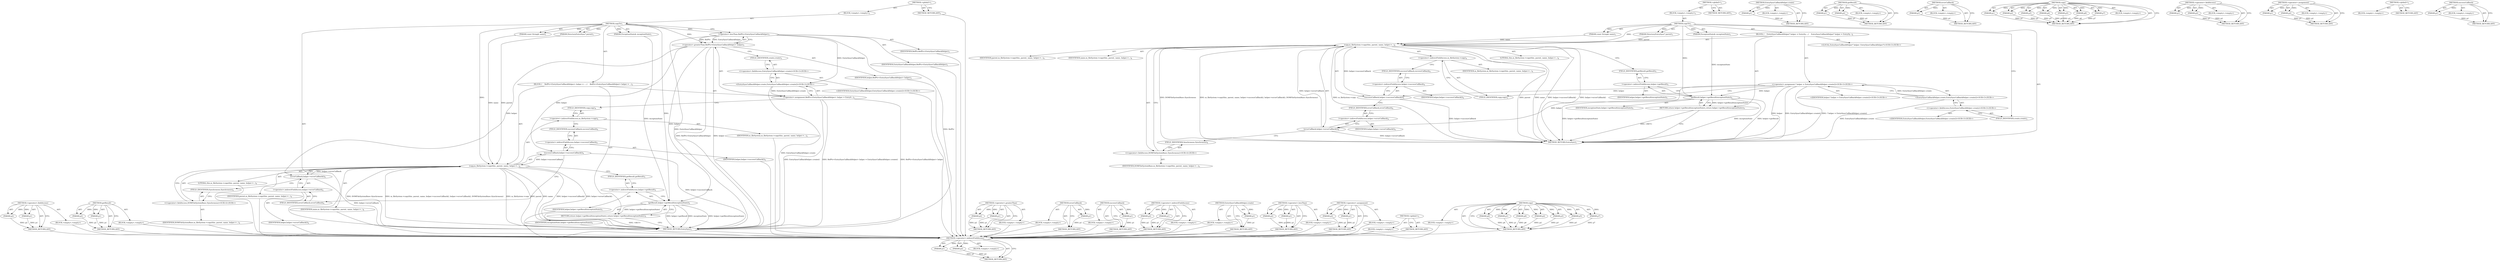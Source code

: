 digraph "successCallback" {
vulnerable_89 [label=<(METHOD,&lt;operator&gt;.fieldAccess)>];
vulnerable_90 [label=<(PARAM,p1)>];
vulnerable_91 [label=<(PARAM,p2)>];
vulnerable_92 [label=<(BLOCK,&lt;empty&gt;,&lt;empty&gt;)>];
vulnerable_93 [label=<(METHOD_RETURN,ANY)>];
vulnerable_117 [label=<(METHOD,getResult)>];
vulnerable_118 [label=<(PARAM,p1)>];
vulnerable_119 [label=<(PARAM,p2)>];
vulnerable_120 [label=<(BLOCK,&lt;empty&gt;,&lt;empty&gt;)>];
vulnerable_121 [label=<(METHOD_RETURN,ANY)>];
vulnerable_6 [label=<(METHOD,&lt;global&gt;)<SUB>1</SUB>>];
vulnerable_7 [label=<(BLOCK,&lt;empty&gt;,&lt;empty&gt;)<SUB>1</SUB>>];
vulnerable_8 [label=<(METHOD,copyTo)<SUB>1</SUB>>];
vulnerable_9 [label=<(PARAM,DirectoryEntrySync* parent)<SUB>1</SUB>>];
vulnerable_10 [label=<(PARAM,const String&amp; name)<SUB>1</SUB>>];
vulnerable_11 [label=<(PARAM,ExceptionState&amp; exceptionState)<SUB>1</SUB>>];
vulnerable_12 [label=<(BLOCK,{
    RefPtr&lt;EntrySyncCallbackHelper&gt; helper = ...,{
    RefPtr&lt;EntrySyncCallbackHelper&gt; helper = ...)<SUB>2</SUB>>];
vulnerable_13 [label=<(&lt;operator&gt;.assignment,RefPtr&lt;EntrySyncCallbackHelper&gt; helper = EntryS...)<SUB>3</SUB>>];
vulnerable_14 [label=<(&lt;operator&gt;.greaterThan,RefPtr&lt;EntrySyncCallbackHelper&gt; helper)<SUB>3</SUB>>];
vulnerable_15 [label=<(&lt;operator&gt;.lessThan,RefPtr&lt;EntrySyncCallbackHelper)<SUB>3</SUB>>];
vulnerable_16 [label=<(IDENTIFIER,RefPtr,RefPtr&lt;EntrySyncCallbackHelper)<SUB>3</SUB>>];
vulnerable_17 [label=<(IDENTIFIER,EntrySyncCallbackHelper,RefPtr&lt;EntrySyncCallbackHelper)<SUB>3</SUB>>];
vulnerable_18 [label=<(IDENTIFIER,helper,RefPtr&lt;EntrySyncCallbackHelper&gt; helper)<SUB>3</SUB>>];
vulnerable_19 [label="<(EntrySyncCallbackHelper.create,EntrySyncCallbackHelper::create())<SUB>3</SUB>>"];
vulnerable_20 [label="<(&lt;operator&gt;.fieldAccess,EntrySyncCallbackHelper::create)<SUB>3</SUB>>"];
vulnerable_21 [label="<(IDENTIFIER,EntrySyncCallbackHelper,EntrySyncCallbackHelper::create())<SUB>3</SUB>>"];
vulnerable_22 [label=<(FIELD_IDENTIFIER,create,create)<SUB>3</SUB>>];
vulnerable_23 [label=<(copy,m_fileSystem-&gt;copy(this, parent, name, helper-&gt;...)<SUB>4</SUB>>];
vulnerable_24 [label=<(&lt;operator&gt;.indirectFieldAccess,m_fileSystem-&gt;copy)<SUB>4</SUB>>];
vulnerable_25 [label=<(IDENTIFIER,m_fileSystem,m_fileSystem-&gt;copy(this, parent, name, helper-&gt;...)<SUB>4</SUB>>];
vulnerable_26 [label=<(FIELD_IDENTIFIER,copy,copy)<SUB>4</SUB>>];
vulnerable_27 [label=<(LITERAL,this,m_fileSystem-&gt;copy(this, parent, name, helper-&gt;...)<SUB>4</SUB>>];
vulnerable_28 [label=<(IDENTIFIER,parent,m_fileSystem-&gt;copy(this, parent, name, helper-&gt;...)<SUB>4</SUB>>];
vulnerable_29 [label=<(IDENTIFIER,name,m_fileSystem-&gt;copy(this, parent, name, helper-&gt;...)<SUB>4</SUB>>];
vulnerable_30 [label=<(successCallback,helper-&gt;successCallback())<SUB>4</SUB>>];
vulnerable_31 [label=<(&lt;operator&gt;.indirectFieldAccess,helper-&gt;successCallback)<SUB>4</SUB>>];
vulnerable_32 [label=<(IDENTIFIER,helper,helper-&gt;successCallback())<SUB>4</SUB>>];
vulnerable_33 [label=<(FIELD_IDENTIFIER,successCallback,successCallback)<SUB>4</SUB>>];
vulnerable_34 [label=<(errorCallback,helper-&gt;errorCallback())<SUB>4</SUB>>];
vulnerable_35 [label=<(&lt;operator&gt;.indirectFieldAccess,helper-&gt;errorCallback)<SUB>4</SUB>>];
vulnerable_36 [label=<(IDENTIFIER,helper,helper-&gt;errorCallback())<SUB>4</SUB>>];
vulnerable_37 [label=<(FIELD_IDENTIFIER,errorCallback,errorCallback)<SUB>4</SUB>>];
vulnerable_38 [label="<(&lt;operator&gt;.fieldAccess,DOMFileSystemBase::Synchronous)<SUB>4</SUB>>"];
vulnerable_39 [label=<(IDENTIFIER,DOMFileSystemBase,m_fileSystem-&gt;copy(this, parent, name, helper-&gt;...)<SUB>4</SUB>>];
vulnerable_40 [label=<(FIELD_IDENTIFIER,Synchronous,Synchronous)<SUB>4</SUB>>];
vulnerable_41 [label=<(RETURN,return helper-&gt;getResult(exceptionState);,return helper-&gt;getResult(exceptionState);)<SUB>5</SUB>>];
vulnerable_42 [label=<(getResult,helper-&gt;getResult(exceptionState))<SUB>5</SUB>>];
vulnerable_43 [label=<(&lt;operator&gt;.indirectFieldAccess,helper-&gt;getResult)<SUB>5</SUB>>];
vulnerable_44 [label=<(IDENTIFIER,helper,helper-&gt;getResult(exceptionState))<SUB>5</SUB>>];
vulnerable_45 [label=<(FIELD_IDENTIFIER,getResult,getResult)<SUB>5</SUB>>];
vulnerable_46 [label=<(IDENTIFIER,exceptionState,helper-&gt;getResult(exceptionState))<SUB>5</SUB>>];
vulnerable_47 [label=<(METHOD_RETURN,EntrySync)<SUB>1</SUB>>];
vulnerable_49 [label=<(METHOD_RETURN,ANY)<SUB>1</SUB>>];
vulnerable_75 [label=<(METHOD,&lt;operator&gt;.greaterThan)>];
vulnerable_76 [label=<(PARAM,p1)>];
vulnerable_77 [label=<(PARAM,p2)>];
vulnerable_78 [label=<(BLOCK,&lt;empty&gt;,&lt;empty&gt;)>];
vulnerable_79 [label=<(METHOD_RETURN,ANY)>];
vulnerable_113 [label=<(METHOD,errorCallback)>];
vulnerable_114 [label=<(PARAM,p1)>];
vulnerable_115 [label=<(BLOCK,&lt;empty&gt;,&lt;empty&gt;)>];
vulnerable_116 [label=<(METHOD_RETURN,ANY)>];
vulnerable_109 [label=<(METHOD,successCallback)>];
vulnerable_110 [label=<(PARAM,p1)>];
vulnerable_111 [label=<(BLOCK,&lt;empty&gt;,&lt;empty&gt;)>];
vulnerable_112 [label=<(METHOD_RETURN,ANY)>];
vulnerable_104 [label=<(METHOD,&lt;operator&gt;.indirectFieldAccess)>];
vulnerable_105 [label=<(PARAM,p1)>];
vulnerable_106 [label=<(PARAM,p2)>];
vulnerable_107 [label=<(BLOCK,&lt;empty&gt;,&lt;empty&gt;)>];
vulnerable_108 [label=<(METHOD_RETURN,ANY)>];
vulnerable_85 [label=<(METHOD,EntrySyncCallbackHelper.create)>];
vulnerable_86 [label=<(PARAM,p1)>];
vulnerable_87 [label=<(BLOCK,&lt;empty&gt;,&lt;empty&gt;)>];
vulnerable_88 [label=<(METHOD_RETURN,ANY)>];
vulnerable_80 [label=<(METHOD,&lt;operator&gt;.lessThan)>];
vulnerable_81 [label=<(PARAM,p1)>];
vulnerable_82 [label=<(PARAM,p2)>];
vulnerable_83 [label=<(BLOCK,&lt;empty&gt;,&lt;empty&gt;)>];
vulnerable_84 [label=<(METHOD_RETURN,ANY)>];
vulnerable_70 [label=<(METHOD,&lt;operator&gt;.assignment)>];
vulnerable_71 [label=<(PARAM,p1)>];
vulnerable_72 [label=<(PARAM,p2)>];
vulnerable_73 [label=<(BLOCK,&lt;empty&gt;,&lt;empty&gt;)>];
vulnerable_74 [label=<(METHOD_RETURN,ANY)>];
vulnerable_64 [label=<(METHOD,&lt;global&gt;)<SUB>1</SUB>>];
vulnerable_65 [label=<(BLOCK,&lt;empty&gt;,&lt;empty&gt;)>];
vulnerable_66 [label=<(METHOD_RETURN,ANY)>];
vulnerable_94 [label=<(METHOD,copy)>];
vulnerable_95 [label=<(PARAM,p1)>];
vulnerable_96 [label=<(PARAM,p2)>];
vulnerable_97 [label=<(PARAM,p3)>];
vulnerable_98 [label=<(PARAM,p4)>];
vulnerable_99 [label=<(PARAM,p5)>];
vulnerable_100 [label=<(PARAM,p6)>];
vulnerable_101 [label=<(PARAM,p7)>];
vulnerable_102 [label=<(BLOCK,&lt;empty&gt;,&lt;empty&gt;)>];
vulnerable_103 [label=<(METHOD_RETURN,ANY)>];
fixed_93 [label=<(METHOD,&lt;operator&gt;.indirectFieldAccess)>];
fixed_94 [label=<(PARAM,p1)>];
fixed_95 [label=<(PARAM,p2)>];
fixed_96 [label=<(BLOCK,&lt;empty&gt;,&lt;empty&gt;)>];
fixed_97 [label=<(METHOD_RETURN,ANY)>];
fixed_6 [label=<(METHOD,&lt;global&gt;)<SUB>1</SUB>>];
fixed_7 [label=<(BLOCK,&lt;empty&gt;,&lt;empty&gt;)<SUB>1</SUB>>];
fixed_8 [label=<(METHOD,copyTo)<SUB>1</SUB>>];
fixed_9 [label=<(PARAM,DirectoryEntrySync* parent)<SUB>1</SUB>>];
fixed_10 [label=<(PARAM,const String&amp; name)<SUB>1</SUB>>];
fixed_11 [label=<(PARAM,ExceptionState&amp; exceptionState)<SUB>1</SUB>>];
fixed_12 [label=<(BLOCK,{
    EntrySyncCallbackHelper* helper = EntrySy...,{
    EntrySyncCallbackHelper* helper = EntrySy...)<SUB>2</SUB>>];
fixed_13 [label="<(LOCAL,EntrySyncCallbackHelper* helper: EntrySyncCallbackHelper*)<SUB>3</SUB>>"];
fixed_14 [label="<(&lt;operator&gt;.assignment,* helper = EntrySyncCallbackHelper::create())<SUB>3</SUB>>"];
fixed_15 [label="<(IDENTIFIER,helper,* helper = EntrySyncCallbackHelper::create())<SUB>3</SUB>>"];
fixed_16 [label="<(EntrySyncCallbackHelper.create,EntrySyncCallbackHelper::create())<SUB>3</SUB>>"];
fixed_17 [label="<(&lt;operator&gt;.fieldAccess,EntrySyncCallbackHelper::create)<SUB>3</SUB>>"];
fixed_18 [label="<(IDENTIFIER,EntrySyncCallbackHelper,EntrySyncCallbackHelper::create())<SUB>3</SUB>>"];
fixed_19 [label=<(FIELD_IDENTIFIER,create,create)<SUB>3</SUB>>];
fixed_20 [label=<(copy,m_fileSystem-&gt;copy(this, parent, name, helper-&gt;...)<SUB>4</SUB>>];
fixed_21 [label=<(&lt;operator&gt;.indirectFieldAccess,m_fileSystem-&gt;copy)<SUB>4</SUB>>];
fixed_22 [label=<(IDENTIFIER,m_fileSystem,m_fileSystem-&gt;copy(this, parent, name, helper-&gt;...)<SUB>4</SUB>>];
fixed_23 [label=<(FIELD_IDENTIFIER,copy,copy)<SUB>4</SUB>>];
fixed_24 [label=<(LITERAL,this,m_fileSystem-&gt;copy(this, parent, name, helper-&gt;...)<SUB>4</SUB>>];
fixed_25 [label=<(IDENTIFIER,parent,m_fileSystem-&gt;copy(this, parent, name, helper-&gt;...)<SUB>4</SUB>>];
fixed_26 [label=<(IDENTIFIER,name,m_fileSystem-&gt;copy(this, parent, name, helper-&gt;...)<SUB>4</SUB>>];
fixed_27 [label=<(successCallback,helper-&gt;successCallback())<SUB>4</SUB>>];
fixed_28 [label=<(&lt;operator&gt;.indirectFieldAccess,helper-&gt;successCallback)<SUB>4</SUB>>];
fixed_29 [label=<(IDENTIFIER,helper,helper-&gt;successCallback())<SUB>4</SUB>>];
fixed_30 [label=<(FIELD_IDENTIFIER,successCallback,successCallback)<SUB>4</SUB>>];
fixed_31 [label=<(errorCallback,helper-&gt;errorCallback())<SUB>4</SUB>>];
fixed_32 [label=<(&lt;operator&gt;.indirectFieldAccess,helper-&gt;errorCallback)<SUB>4</SUB>>];
fixed_33 [label=<(IDENTIFIER,helper,helper-&gt;errorCallback())<SUB>4</SUB>>];
fixed_34 [label=<(FIELD_IDENTIFIER,errorCallback,errorCallback)<SUB>4</SUB>>];
fixed_35 [label="<(&lt;operator&gt;.fieldAccess,DOMFileSystemBase::Synchronous)<SUB>4</SUB>>"];
fixed_36 [label=<(IDENTIFIER,DOMFileSystemBase,m_fileSystem-&gt;copy(this, parent, name, helper-&gt;...)<SUB>4</SUB>>];
fixed_37 [label=<(FIELD_IDENTIFIER,Synchronous,Synchronous)<SUB>4</SUB>>];
fixed_38 [label=<(RETURN,return helper-&gt;getResult(exceptionState);,return helper-&gt;getResult(exceptionState);)<SUB>5</SUB>>];
fixed_39 [label=<(getResult,helper-&gt;getResult(exceptionState))<SUB>5</SUB>>];
fixed_40 [label=<(&lt;operator&gt;.indirectFieldAccess,helper-&gt;getResult)<SUB>5</SUB>>];
fixed_41 [label=<(IDENTIFIER,helper,helper-&gt;getResult(exceptionState))<SUB>5</SUB>>];
fixed_42 [label=<(FIELD_IDENTIFIER,getResult,getResult)<SUB>5</SUB>>];
fixed_43 [label=<(IDENTIFIER,exceptionState,helper-&gt;getResult(exceptionState))<SUB>5</SUB>>];
fixed_44 [label=<(METHOD_RETURN,EntrySync)<SUB>1</SUB>>];
fixed_46 [label=<(METHOD_RETURN,ANY)<SUB>1</SUB>>];
fixed_74 [label=<(METHOD,EntrySyncCallbackHelper.create)>];
fixed_75 [label=<(PARAM,p1)>];
fixed_76 [label=<(BLOCK,&lt;empty&gt;,&lt;empty&gt;)>];
fixed_77 [label=<(METHOD_RETURN,ANY)>];
fixed_106 [label=<(METHOD,getResult)>];
fixed_107 [label=<(PARAM,p1)>];
fixed_108 [label=<(PARAM,p2)>];
fixed_109 [label=<(BLOCK,&lt;empty&gt;,&lt;empty&gt;)>];
fixed_110 [label=<(METHOD_RETURN,ANY)>];
fixed_102 [label=<(METHOD,errorCallback)>];
fixed_103 [label=<(PARAM,p1)>];
fixed_104 [label=<(BLOCK,&lt;empty&gt;,&lt;empty&gt;)>];
fixed_105 [label=<(METHOD_RETURN,ANY)>];
fixed_83 [label=<(METHOD,copy)>];
fixed_84 [label=<(PARAM,p1)>];
fixed_85 [label=<(PARAM,p2)>];
fixed_86 [label=<(PARAM,p3)>];
fixed_87 [label=<(PARAM,p4)>];
fixed_88 [label=<(PARAM,p5)>];
fixed_89 [label=<(PARAM,p6)>];
fixed_90 [label=<(PARAM,p7)>];
fixed_91 [label=<(BLOCK,&lt;empty&gt;,&lt;empty&gt;)>];
fixed_92 [label=<(METHOD_RETURN,ANY)>];
fixed_78 [label=<(METHOD,&lt;operator&gt;.fieldAccess)>];
fixed_79 [label=<(PARAM,p1)>];
fixed_80 [label=<(PARAM,p2)>];
fixed_81 [label=<(BLOCK,&lt;empty&gt;,&lt;empty&gt;)>];
fixed_82 [label=<(METHOD_RETURN,ANY)>];
fixed_69 [label=<(METHOD,&lt;operator&gt;.assignment)>];
fixed_70 [label=<(PARAM,p1)>];
fixed_71 [label=<(PARAM,p2)>];
fixed_72 [label=<(BLOCK,&lt;empty&gt;,&lt;empty&gt;)>];
fixed_73 [label=<(METHOD_RETURN,ANY)>];
fixed_63 [label=<(METHOD,&lt;global&gt;)<SUB>1</SUB>>];
fixed_64 [label=<(BLOCK,&lt;empty&gt;,&lt;empty&gt;)>];
fixed_65 [label=<(METHOD_RETURN,ANY)>];
fixed_98 [label=<(METHOD,successCallback)>];
fixed_99 [label=<(PARAM,p1)>];
fixed_100 [label=<(BLOCK,&lt;empty&gt;,&lt;empty&gt;)>];
fixed_101 [label=<(METHOD_RETURN,ANY)>];
vulnerable_89 -> vulnerable_90  [key=0, label="AST: "];
vulnerable_89 -> vulnerable_90  [key=1, label="DDG: "];
vulnerable_89 -> vulnerable_92  [key=0, label="AST: "];
vulnerable_89 -> vulnerable_91  [key=0, label="AST: "];
vulnerable_89 -> vulnerable_91  [key=1, label="DDG: "];
vulnerable_89 -> vulnerable_93  [key=0, label="AST: "];
vulnerable_89 -> vulnerable_93  [key=1, label="CFG: "];
vulnerable_90 -> vulnerable_93  [key=0, label="DDG: p1"];
vulnerable_91 -> vulnerable_93  [key=0, label="DDG: p2"];
vulnerable_92 -> fixed_93  [key=0];
vulnerable_93 -> fixed_93  [key=0];
vulnerable_117 -> vulnerable_118  [key=0, label="AST: "];
vulnerable_117 -> vulnerable_118  [key=1, label="DDG: "];
vulnerable_117 -> vulnerable_120  [key=0, label="AST: "];
vulnerable_117 -> vulnerable_119  [key=0, label="AST: "];
vulnerable_117 -> vulnerable_119  [key=1, label="DDG: "];
vulnerable_117 -> vulnerable_121  [key=0, label="AST: "];
vulnerable_117 -> vulnerable_121  [key=1, label="CFG: "];
vulnerable_118 -> vulnerable_121  [key=0, label="DDG: p1"];
vulnerable_119 -> vulnerable_121  [key=0, label="DDG: p2"];
vulnerable_120 -> fixed_93  [key=0];
vulnerable_121 -> fixed_93  [key=0];
vulnerable_6 -> vulnerable_7  [key=0, label="AST: "];
vulnerable_6 -> vulnerable_49  [key=0, label="AST: "];
vulnerable_6 -> vulnerable_49  [key=1, label="CFG: "];
vulnerable_7 -> vulnerable_8  [key=0, label="AST: "];
vulnerable_8 -> vulnerable_9  [key=0, label="AST: "];
vulnerable_8 -> vulnerable_9  [key=1, label="DDG: "];
vulnerable_8 -> vulnerable_10  [key=0, label="AST: "];
vulnerable_8 -> vulnerable_10  [key=1, label="DDG: "];
vulnerable_8 -> vulnerable_11  [key=0, label="AST: "];
vulnerable_8 -> vulnerable_11  [key=1, label="DDG: "];
vulnerable_8 -> vulnerable_12  [key=0, label="AST: "];
vulnerable_8 -> vulnerable_47  [key=0, label="AST: "];
vulnerable_8 -> vulnerable_15  [key=0, label="CFG: "];
vulnerable_8 -> vulnerable_15  [key=1, label="DDG: "];
vulnerable_8 -> vulnerable_23  [key=0, label="DDG: "];
vulnerable_8 -> vulnerable_14  [key=0, label="DDG: "];
vulnerable_8 -> vulnerable_42  [key=0, label="DDG: "];
vulnerable_9 -> vulnerable_23  [key=0, label="DDG: parent"];
vulnerable_10 -> vulnerable_23  [key=0, label="DDG: name"];
vulnerable_11 -> vulnerable_42  [key=0, label="DDG: exceptionState"];
vulnerable_12 -> vulnerable_13  [key=0, label="AST: "];
vulnerable_12 -> vulnerable_23  [key=0, label="AST: "];
vulnerable_12 -> vulnerable_41  [key=0, label="AST: "];
vulnerable_13 -> vulnerable_14  [key=0, label="AST: "];
vulnerable_13 -> vulnerable_19  [key=0, label="AST: "];
vulnerable_13 -> vulnerable_26  [key=0, label="CFG: "];
vulnerable_13 -> vulnerable_47  [key=0, label="DDG: RefPtr&lt;EntrySyncCallbackHelper&gt; helper"];
vulnerable_13 -> vulnerable_47  [key=1, label="DDG: EntrySyncCallbackHelper::create()"];
vulnerable_13 -> vulnerable_47  [key=2, label="DDG: RefPtr&lt;EntrySyncCallbackHelper&gt; helper = EntrySyncCallbackHelper::create()"];
vulnerable_14 -> vulnerable_15  [key=0, label="AST: "];
vulnerable_14 -> vulnerable_18  [key=0, label="AST: "];
vulnerable_14 -> vulnerable_22  [key=0, label="CFG: "];
vulnerable_14 -> vulnerable_47  [key=0, label="DDG: RefPtr&lt;EntrySyncCallbackHelper"];
vulnerable_14 -> vulnerable_47  [key=1, label="DDG: helper"];
vulnerable_14 -> vulnerable_30  [key=0, label="DDG: helper"];
vulnerable_14 -> vulnerable_34  [key=0, label="DDG: helper"];
vulnerable_14 -> vulnerable_42  [key=0, label="DDG: helper"];
vulnerable_15 -> vulnerable_16  [key=0, label="AST: "];
vulnerable_15 -> vulnerable_17  [key=0, label="AST: "];
vulnerable_15 -> vulnerable_14  [key=0, label="CFG: "];
vulnerable_15 -> vulnerable_14  [key=1, label="DDG: RefPtr"];
vulnerable_15 -> vulnerable_14  [key=2, label="DDG: EntrySyncCallbackHelper"];
vulnerable_15 -> vulnerable_47  [key=0, label="DDG: EntrySyncCallbackHelper"];
vulnerable_15 -> vulnerable_47  [key=1, label="DDG: RefPtr"];
vulnerable_15 -> vulnerable_19  [key=0, label="DDG: EntrySyncCallbackHelper"];
vulnerable_16 -> fixed_93  [key=0];
vulnerable_17 -> fixed_93  [key=0];
vulnerable_18 -> fixed_93  [key=0];
vulnerable_19 -> vulnerable_20  [key=0, label="AST: "];
vulnerable_19 -> vulnerable_13  [key=0, label="CFG: "];
vulnerable_19 -> vulnerable_13  [key=1, label="DDG: EntrySyncCallbackHelper::create"];
vulnerable_19 -> vulnerable_47  [key=0, label="DDG: EntrySyncCallbackHelper::create"];
vulnerable_20 -> vulnerable_21  [key=0, label="AST: "];
vulnerable_20 -> vulnerable_22  [key=0, label="AST: "];
vulnerable_20 -> vulnerable_19  [key=0, label="CFG: "];
vulnerable_21 -> fixed_93  [key=0];
vulnerable_22 -> vulnerable_20  [key=0, label="CFG: "];
vulnerable_23 -> vulnerable_24  [key=0, label="AST: "];
vulnerable_23 -> vulnerable_27  [key=0, label="AST: "];
vulnerable_23 -> vulnerable_28  [key=0, label="AST: "];
vulnerable_23 -> vulnerable_29  [key=0, label="AST: "];
vulnerable_23 -> vulnerable_30  [key=0, label="AST: "];
vulnerable_23 -> vulnerable_34  [key=0, label="AST: "];
vulnerable_23 -> vulnerable_38  [key=0, label="AST: "];
vulnerable_23 -> vulnerable_45  [key=0, label="CFG: "];
vulnerable_23 -> vulnerable_47  [key=0, label="DDG: m_fileSystem-&gt;copy"];
vulnerable_23 -> vulnerable_47  [key=1, label="DDG: parent"];
vulnerable_23 -> vulnerable_47  [key=2, label="DDG: name"];
vulnerable_23 -> vulnerable_47  [key=3, label="DDG: helper-&gt;successCallback()"];
vulnerable_23 -> vulnerable_47  [key=4, label="DDG: helper-&gt;errorCallback()"];
vulnerable_23 -> vulnerable_47  [key=5, label="DDG: DOMFileSystemBase::Synchronous"];
vulnerable_23 -> vulnerable_47  [key=6, label="DDG: m_fileSystem-&gt;copy(this, parent, name, helper-&gt;successCallback(), helper-&gt;errorCallback(), DOMFileSystemBase::Synchronous)"];
vulnerable_24 -> vulnerable_25  [key=0, label="AST: "];
vulnerable_24 -> vulnerable_26  [key=0, label="AST: "];
vulnerable_24 -> vulnerable_33  [key=0, label="CFG: "];
vulnerable_25 -> fixed_93  [key=0];
vulnerable_26 -> vulnerable_24  [key=0, label="CFG: "];
vulnerable_27 -> fixed_93  [key=0];
vulnerable_28 -> fixed_93  [key=0];
vulnerable_29 -> fixed_93  [key=0];
vulnerable_30 -> vulnerable_31  [key=0, label="AST: "];
vulnerable_30 -> vulnerable_37  [key=0, label="CFG: "];
vulnerable_30 -> vulnerable_47  [key=0, label="DDG: helper-&gt;successCallback"];
vulnerable_30 -> vulnerable_23  [key=0, label="DDG: helper-&gt;successCallback"];
vulnerable_31 -> vulnerable_32  [key=0, label="AST: "];
vulnerable_31 -> vulnerable_33  [key=0, label="AST: "];
vulnerable_31 -> vulnerable_30  [key=0, label="CFG: "];
vulnerable_32 -> fixed_93  [key=0];
vulnerable_33 -> vulnerable_31  [key=0, label="CFG: "];
vulnerable_34 -> vulnerable_35  [key=0, label="AST: "];
vulnerable_34 -> vulnerable_40  [key=0, label="CFG: "];
vulnerable_34 -> vulnerable_47  [key=0, label="DDG: helper-&gt;errorCallback"];
vulnerable_34 -> vulnerable_23  [key=0, label="DDG: helper-&gt;errorCallback"];
vulnerable_35 -> vulnerable_36  [key=0, label="AST: "];
vulnerable_35 -> vulnerable_37  [key=0, label="AST: "];
vulnerable_35 -> vulnerable_34  [key=0, label="CFG: "];
vulnerable_36 -> fixed_93  [key=0];
vulnerable_37 -> vulnerable_35  [key=0, label="CFG: "];
vulnerable_38 -> vulnerable_39  [key=0, label="AST: "];
vulnerable_38 -> vulnerable_40  [key=0, label="AST: "];
vulnerable_38 -> vulnerable_23  [key=0, label="CFG: "];
vulnerable_39 -> fixed_93  [key=0];
vulnerable_40 -> vulnerable_38  [key=0, label="CFG: "];
vulnerable_41 -> vulnerable_42  [key=0, label="AST: "];
vulnerable_41 -> vulnerable_47  [key=0, label="CFG: "];
vulnerable_41 -> vulnerable_47  [key=1, label="DDG: &lt;RET&gt;"];
vulnerable_42 -> vulnerable_43  [key=0, label="AST: "];
vulnerable_42 -> vulnerable_46  [key=0, label="AST: "];
vulnerable_42 -> vulnerable_41  [key=0, label="CFG: "];
vulnerable_42 -> vulnerable_41  [key=1, label="DDG: helper-&gt;getResult(exceptionState)"];
vulnerable_42 -> vulnerable_47  [key=0, label="DDG: helper-&gt;getResult"];
vulnerable_42 -> vulnerable_47  [key=1, label="DDG: exceptionState"];
vulnerable_42 -> vulnerable_47  [key=2, label="DDG: helper-&gt;getResult(exceptionState)"];
vulnerable_43 -> vulnerable_44  [key=0, label="AST: "];
vulnerable_43 -> vulnerable_45  [key=0, label="AST: "];
vulnerable_43 -> vulnerable_42  [key=0, label="CFG: "];
vulnerable_44 -> fixed_93  [key=0];
vulnerable_45 -> vulnerable_43  [key=0, label="CFG: "];
vulnerable_46 -> fixed_93  [key=0];
vulnerable_47 -> fixed_93  [key=0];
vulnerable_49 -> fixed_93  [key=0];
vulnerable_75 -> vulnerable_76  [key=0, label="AST: "];
vulnerable_75 -> vulnerable_76  [key=1, label="DDG: "];
vulnerable_75 -> vulnerable_78  [key=0, label="AST: "];
vulnerable_75 -> vulnerable_77  [key=0, label="AST: "];
vulnerable_75 -> vulnerable_77  [key=1, label="DDG: "];
vulnerable_75 -> vulnerable_79  [key=0, label="AST: "];
vulnerable_75 -> vulnerable_79  [key=1, label="CFG: "];
vulnerable_76 -> vulnerable_79  [key=0, label="DDG: p1"];
vulnerable_77 -> vulnerable_79  [key=0, label="DDG: p2"];
vulnerable_78 -> fixed_93  [key=0];
vulnerable_79 -> fixed_93  [key=0];
vulnerable_113 -> vulnerable_114  [key=0, label="AST: "];
vulnerable_113 -> vulnerable_114  [key=1, label="DDG: "];
vulnerable_113 -> vulnerable_115  [key=0, label="AST: "];
vulnerable_113 -> vulnerable_116  [key=0, label="AST: "];
vulnerable_113 -> vulnerable_116  [key=1, label="CFG: "];
vulnerable_114 -> vulnerable_116  [key=0, label="DDG: p1"];
vulnerable_115 -> fixed_93  [key=0];
vulnerable_116 -> fixed_93  [key=0];
vulnerable_109 -> vulnerable_110  [key=0, label="AST: "];
vulnerable_109 -> vulnerable_110  [key=1, label="DDG: "];
vulnerable_109 -> vulnerable_111  [key=0, label="AST: "];
vulnerable_109 -> vulnerable_112  [key=0, label="AST: "];
vulnerable_109 -> vulnerable_112  [key=1, label="CFG: "];
vulnerable_110 -> vulnerable_112  [key=0, label="DDG: p1"];
vulnerable_111 -> fixed_93  [key=0];
vulnerable_112 -> fixed_93  [key=0];
vulnerable_104 -> vulnerable_105  [key=0, label="AST: "];
vulnerable_104 -> vulnerable_105  [key=1, label="DDG: "];
vulnerable_104 -> vulnerable_107  [key=0, label="AST: "];
vulnerable_104 -> vulnerable_106  [key=0, label="AST: "];
vulnerable_104 -> vulnerable_106  [key=1, label="DDG: "];
vulnerable_104 -> vulnerable_108  [key=0, label="AST: "];
vulnerable_104 -> vulnerable_108  [key=1, label="CFG: "];
vulnerable_105 -> vulnerable_108  [key=0, label="DDG: p1"];
vulnerable_106 -> vulnerable_108  [key=0, label="DDG: p2"];
vulnerable_107 -> fixed_93  [key=0];
vulnerable_108 -> fixed_93  [key=0];
vulnerable_85 -> vulnerable_86  [key=0, label="AST: "];
vulnerable_85 -> vulnerable_86  [key=1, label="DDG: "];
vulnerable_85 -> vulnerable_87  [key=0, label="AST: "];
vulnerable_85 -> vulnerable_88  [key=0, label="AST: "];
vulnerable_85 -> vulnerable_88  [key=1, label="CFG: "];
vulnerable_86 -> vulnerable_88  [key=0, label="DDG: p1"];
vulnerable_87 -> fixed_93  [key=0];
vulnerable_88 -> fixed_93  [key=0];
vulnerable_80 -> vulnerable_81  [key=0, label="AST: "];
vulnerable_80 -> vulnerable_81  [key=1, label="DDG: "];
vulnerable_80 -> vulnerable_83  [key=0, label="AST: "];
vulnerable_80 -> vulnerable_82  [key=0, label="AST: "];
vulnerable_80 -> vulnerable_82  [key=1, label="DDG: "];
vulnerable_80 -> vulnerable_84  [key=0, label="AST: "];
vulnerable_80 -> vulnerable_84  [key=1, label="CFG: "];
vulnerable_81 -> vulnerable_84  [key=0, label="DDG: p1"];
vulnerable_82 -> vulnerable_84  [key=0, label="DDG: p2"];
vulnerable_83 -> fixed_93  [key=0];
vulnerable_84 -> fixed_93  [key=0];
vulnerable_70 -> vulnerable_71  [key=0, label="AST: "];
vulnerable_70 -> vulnerable_71  [key=1, label="DDG: "];
vulnerable_70 -> vulnerable_73  [key=0, label="AST: "];
vulnerable_70 -> vulnerable_72  [key=0, label="AST: "];
vulnerable_70 -> vulnerable_72  [key=1, label="DDG: "];
vulnerable_70 -> vulnerable_74  [key=0, label="AST: "];
vulnerable_70 -> vulnerable_74  [key=1, label="CFG: "];
vulnerable_71 -> vulnerable_74  [key=0, label="DDG: p1"];
vulnerable_72 -> vulnerable_74  [key=0, label="DDG: p2"];
vulnerable_73 -> fixed_93  [key=0];
vulnerable_74 -> fixed_93  [key=0];
vulnerable_64 -> vulnerable_65  [key=0, label="AST: "];
vulnerable_64 -> vulnerable_66  [key=0, label="AST: "];
vulnerable_64 -> vulnerable_66  [key=1, label="CFG: "];
vulnerable_65 -> fixed_93  [key=0];
vulnerable_66 -> fixed_93  [key=0];
vulnerable_94 -> vulnerable_95  [key=0, label="AST: "];
vulnerable_94 -> vulnerable_95  [key=1, label="DDG: "];
vulnerable_94 -> vulnerable_102  [key=0, label="AST: "];
vulnerable_94 -> vulnerable_96  [key=0, label="AST: "];
vulnerable_94 -> vulnerable_96  [key=1, label="DDG: "];
vulnerable_94 -> vulnerable_103  [key=0, label="AST: "];
vulnerable_94 -> vulnerable_103  [key=1, label="CFG: "];
vulnerable_94 -> vulnerable_97  [key=0, label="AST: "];
vulnerable_94 -> vulnerable_97  [key=1, label="DDG: "];
vulnerable_94 -> vulnerable_98  [key=0, label="AST: "];
vulnerable_94 -> vulnerable_98  [key=1, label="DDG: "];
vulnerable_94 -> vulnerable_99  [key=0, label="AST: "];
vulnerable_94 -> vulnerable_99  [key=1, label="DDG: "];
vulnerable_94 -> vulnerable_100  [key=0, label="AST: "];
vulnerable_94 -> vulnerable_100  [key=1, label="DDG: "];
vulnerable_94 -> vulnerable_101  [key=0, label="AST: "];
vulnerable_94 -> vulnerable_101  [key=1, label="DDG: "];
vulnerable_95 -> vulnerable_103  [key=0, label="DDG: p1"];
vulnerable_96 -> vulnerable_103  [key=0, label="DDG: p2"];
vulnerable_97 -> vulnerable_103  [key=0, label="DDG: p3"];
vulnerable_98 -> vulnerable_103  [key=0, label="DDG: p4"];
vulnerable_99 -> vulnerable_103  [key=0, label="DDG: p5"];
vulnerable_100 -> vulnerable_103  [key=0, label="DDG: p6"];
vulnerable_101 -> vulnerable_103  [key=0, label="DDG: p7"];
vulnerable_102 -> fixed_93  [key=0];
vulnerable_103 -> fixed_93  [key=0];
fixed_93 -> fixed_94  [key=0, label="AST: "];
fixed_93 -> fixed_94  [key=1, label="DDG: "];
fixed_93 -> fixed_96  [key=0, label="AST: "];
fixed_93 -> fixed_95  [key=0, label="AST: "];
fixed_93 -> fixed_95  [key=1, label="DDG: "];
fixed_93 -> fixed_97  [key=0, label="AST: "];
fixed_93 -> fixed_97  [key=1, label="CFG: "];
fixed_94 -> fixed_97  [key=0, label="DDG: p1"];
fixed_95 -> fixed_97  [key=0, label="DDG: p2"];
fixed_6 -> fixed_7  [key=0, label="AST: "];
fixed_6 -> fixed_46  [key=0, label="AST: "];
fixed_6 -> fixed_46  [key=1, label="CFG: "];
fixed_7 -> fixed_8  [key=0, label="AST: "];
fixed_8 -> fixed_9  [key=0, label="AST: "];
fixed_8 -> fixed_9  [key=1, label="DDG: "];
fixed_8 -> fixed_10  [key=0, label="AST: "];
fixed_8 -> fixed_10  [key=1, label="DDG: "];
fixed_8 -> fixed_11  [key=0, label="AST: "];
fixed_8 -> fixed_11  [key=1, label="DDG: "];
fixed_8 -> fixed_12  [key=0, label="AST: "];
fixed_8 -> fixed_44  [key=0, label="AST: "];
fixed_8 -> fixed_19  [key=0, label="CFG: "];
fixed_8 -> fixed_20  [key=0, label="DDG: "];
fixed_8 -> fixed_39  [key=0, label="DDG: "];
fixed_9 -> fixed_20  [key=0, label="DDG: parent"];
fixed_10 -> fixed_20  [key=0, label="DDG: name"];
fixed_11 -> fixed_39  [key=0, label="DDG: exceptionState"];
fixed_12 -> fixed_13  [key=0, label="AST: "];
fixed_12 -> fixed_14  [key=0, label="AST: "];
fixed_12 -> fixed_20  [key=0, label="AST: "];
fixed_12 -> fixed_38  [key=0, label="AST: "];
fixed_14 -> fixed_15  [key=0, label="AST: "];
fixed_14 -> fixed_16  [key=0, label="AST: "];
fixed_14 -> fixed_23  [key=0, label="CFG: "];
fixed_14 -> fixed_44  [key=0, label="DDG: helper"];
fixed_14 -> fixed_44  [key=1, label="DDG: EntrySyncCallbackHelper::create()"];
fixed_14 -> fixed_44  [key=2, label="DDG: * helper = EntrySyncCallbackHelper::create()"];
fixed_14 -> fixed_27  [key=0, label="DDG: helper"];
fixed_14 -> fixed_31  [key=0, label="DDG: helper"];
fixed_14 -> fixed_39  [key=0, label="DDG: helper"];
fixed_16 -> fixed_17  [key=0, label="AST: "];
fixed_16 -> fixed_14  [key=0, label="CFG: "];
fixed_16 -> fixed_14  [key=1, label="DDG: EntrySyncCallbackHelper::create"];
fixed_16 -> fixed_44  [key=0, label="DDG: EntrySyncCallbackHelper::create"];
fixed_17 -> fixed_18  [key=0, label="AST: "];
fixed_17 -> fixed_19  [key=0, label="AST: "];
fixed_17 -> fixed_16  [key=0, label="CFG: "];
fixed_19 -> fixed_17  [key=0, label="CFG: "];
fixed_20 -> fixed_21  [key=0, label="AST: "];
fixed_20 -> fixed_24  [key=0, label="AST: "];
fixed_20 -> fixed_25  [key=0, label="AST: "];
fixed_20 -> fixed_26  [key=0, label="AST: "];
fixed_20 -> fixed_27  [key=0, label="AST: "];
fixed_20 -> fixed_31  [key=0, label="AST: "];
fixed_20 -> fixed_35  [key=0, label="AST: "];
fixed_20 -> fixed_42  [key=0, label="CFG: "];
fixed_20 -> fixed_44  [key=0, label="DDG: m_fileSystem-&gt;copy"];
fixed_20 -> fixed_44  [key=1, label="DDG: parent"];
fixed_20 -> fixed_44  [key=2, label="DDG: name"];
fixed_20 -> fixed_44  [key=3, label="DDG: helper-&gt;successCallback()"];
fixed_20 -> fixed_44  [key=4, label="DDG: helper-&gt;errorCallback()"];
fixed_20 -> fixed_44  [key=5, label="DDG: DOMFileSystemBase::Synchronous"];
fixed_20 -> fixed_44  [key=6, label="DDG: m_fileSystem-&gt;copy(this, parent, name, helper-&gt;successCallback(), helper-&gt;errorCallback(), DOMFileSystemBase::Synchronous)"];
fixed_21 -> fixed_22  [key=0, label="AST: "];
fixed_21 -> fixed_23  [key=0, label="AST: "];
fixed_21 -> fixed_30  [key=0, label="CFG: "];
fixed_23 -> fixed_21  [key=0, label="CFG: "];
fixed_27 -> fixed_28  [key=0, label="AST: "];
fixed_27 -> fixed_34  [key=0, label="CFG: "];
fixed_27 -> fixed_44  [key=0, label="DDG: helper-&gt;successCallback"];
fixed_27 -> fixed_20  [key=0, label="DDG: helper-&gt;successCallback"];
fixed_28 -> fixed_29  [key=0, label="AST: "];
fixed_28 -> fixed_30  [key=0, label="AST: "];
fixed_28 -> fixed_27  [key=0, label="CFG: "];
fixed_30 -> fixed_28  [key=0, label="CFG: "];
fixed_31 -> fixed_32  [key=0, label="AST: "];
fixed_31 -> fixed_37  [key=0, label="CFG: "];
fixed_31 -> fixed_44  [key=0, label="DDG: helper-&gt;errorCallback"];
fixed_31 -> fixed_20  [key=0, label="DDG: helper-&gt;errorCallback"];
fixed_32 -> fixed_33  [key=0, label="AST: "];
fixed_32 -> fixed_34  [key=0, label="AST: "];
fixed_32 -> fixed_31  [key=0, label="CFG: "];
fixed_34 -> fixed_32  [key=0, label="CFG: "];
fixed_35 -> fixed_36  [key=0, label="AST: "];
fixed_35 -> fixed_37  [key=0, label="AST: "];
fixed_35 -> fixed_20  [key=0, label="CFG: "];
fixed_37 -> fixed_35  [key=0, label="CFG: "];
fixed_38 -> fixed_39  [key=0, label="AST: "];
fixed_38 -> fixed_44  [key=0, label="CFG: "];
fixed_38 -> fixed_44  [key=1, label="DDG: &lt;RET&gt;"];
fixed_39 -> fixed_40  [key=0, label="AST: "];
fixed_39 -> fixed_43  [key=0, label="AST: "];
fixed_39 -> fixed_38  [key=0, label="CFG: "];
fixed_39 -> fixed_38  [key=1, label="DDG: helper-&gt;getResult(exceptionState)"];
fixed_39 -> fixed_44  [key=0, label="DDG: helper-&gt;getResult"];
fixed_39 -> fixed_44  [key=1, label="DDG: exceptionState"];
fixed_39 -> fixed_44  [key=2, label="DDG: helper-&gt;getResult(exceptionState)"];
fixed_40 -> fixed_41  [key=0, label="AST: "];
fixed_40 -> fixed_42  [key=0, label="AST: "];
fixed_40 -> fixed_39  [key=0, label="CFG: "];
fixed_42 -> fixed_40  [key=0, label="CFG: "];
fixed_74 -> fixed_75  [key=0, label="AST: "];
fixed_74 -> fixed_75  [key=1, label="DDG: "];
fixed_74 -> fixed_76  [key=0, label="AST: "];
fixed_74 -> fixed_77  [key=0, label="AST: "];
fixed_74 -> fixed_77  [key=1, label="CFG: "];
fixed_75 -> fixed_77  [key=0, label="DDG: p1"];
fixed_106 -> fixed_107  [key=0, label="AST: "];
fixed_106 -> fixed_107  [key=1, label="DDG: "];
fixed_106 -> fixed_109  [key=0, label="AST: "];
fixed_106 -> fixed_108  [key=0, label="AST: "];
fixed_106 -> fixed_108  [key=1, label="DDG: "];
fixed_106 -> fixed_110  [key=0, label="AST: "];
fixed_106 -> fixed_110  [key=1, label="CFG: "];
fixed_107 -> fixed_110  [key=0, label="DDG: p1"];
fixed_108 -> fixed_110  [key=0, label="DDG: p2"];
fixed_102 -> fixed_103  [key=0, label="AST: "];
fixed_102 -> fixed_103  [key=1, label="DDG: "];
fixed_102 -> fixed_104  [key=0, label="AST: "];
fixed_102 -> fixed_105  [key=0, label="AST: "];
fixed_102 -> fixed_105  [key=1, label="CFG: "];
fixed_103 -> fixed_105  [key=0, label="DDG: p1"];
fixed_83 -> fixed_84  [key=0, label="AST: "];
fixed_83 -> fixed_84  [key=1, label="DDG: "];
fixed_83 -> fixed_91  [key=0, label="AST: "];
fixed_83 -> fixed_85  [key=0, label="AST: "];
fixed_83 -> fixed_85  [key=1, label="DDG: "];
fixed_83 -> fixed_92  [key=0, label="AST: "];
fixed_83 -> fixed_92  [key=1, label="CFG: "];
fixed_83 -> fixed_86  [key=0, label="AST: "];
fixed_83 -> fixed_86  [key=1, label="DDG: "];
fixed_83 -> fixed_87  [key=0, label="AST: "];
fixed_83 -> fixed_87  [key=1, label="DDG: "];
fixed_83 -> fixed_88  [key=0, label="AST: "];
fixed_83 -> fixed_88  [key=1, label="DDG: "];
fixed_83 -> fixed_89  [key=0, label="AST: "];
fixed_83 -> fixed_89  [key=1, label="DDG: "];
fixed_83 -> fixed_90  [key=0, label="AST: "];
fixed_83 -> fixed_90  [key=1, label="DDG: "];
fixed_84 -> fixed_92  [key=0, label="DDG: p1"];
fixed_85 -> fixed_92  [key=0, label="DDG: p2"];
fixed_86 -> fixed_92  [key=0, label="DDG: p3"];
fixed_87 -> fixed_92  [key=0, label="DDG: p4"];
fixed_88 -> fixed_92  [key=0, label="DDG: p5"];
fixed_89 -> fixed_92  [key=0, label="DDG: p6"];
fixed_90 -> fixed_92  [key=0, label="DDG: p7"];
fixed_78 -> fixed_79  [key=0, label="AST: "];
fixed_78 -> fixed_79  [key=1, label="DDG: "];
fixed_78 -> fixed_81  [key=0, label="AST: "];
fixed_78 -> fixed_80  [key=0, label="AST: "];
fixed_78 -> fixed_80  [key=1, label="DDG: "];
fixed_78 -> fixed_82  [key=0, label="AST: "];
fixed_78 -> fixed_82  [key=1, label="CFG: "];
fixed_79 -> fixed_82  [key=0, label="DDG: p1"];
fixed_80 -> fixed_82  [key=0, label="DDG: p2"];
fixed_69 -> fixed_70  [key=0, label="AST: "];
fixed_69 -> fixed_70  [key=1, label="DDG: "];
fixed_69 -> fixed_72  [key=0, label="AST: "];
fixed_69 -> fixed_71  [key=0, label="AST: "];
fixed_69 -> fixed_71  [key=1, label="DDG: "];
fixed_69 -> fixed_73  [key=0, label="AST: "];
fixed_69 -> fixed_73  [key=1, label="CFG: "];
fixed_70 -> fixed_73  [key=0, label="DDG: p1"];
fixed_71 -> fixed_73  [key=0, label="DDG: p2"];
fixed_63 -> fixed_64  [key=0, label="AST: "];
fixed_63 -> fixed_65  [key=0, label="AST: "];
fixed_63 -> fixed_65  [key=1, label="CFG: "];
fixed_98 -> fixed_99  [key=0, label="AST: "];
fixed_98 -> fixed_99  [key=1, label="DDG: "];
fixed_98 -> fixed_100  [key=0, label="AST: "];
fixed_98 -> fixed_101  [key=0, label="AST: "];
fixed_98 -> fixed_101  [key=1, label="CFG: "];
fixed_99 -> fixed_101  [key=0, label="DDG: p1"];
}
